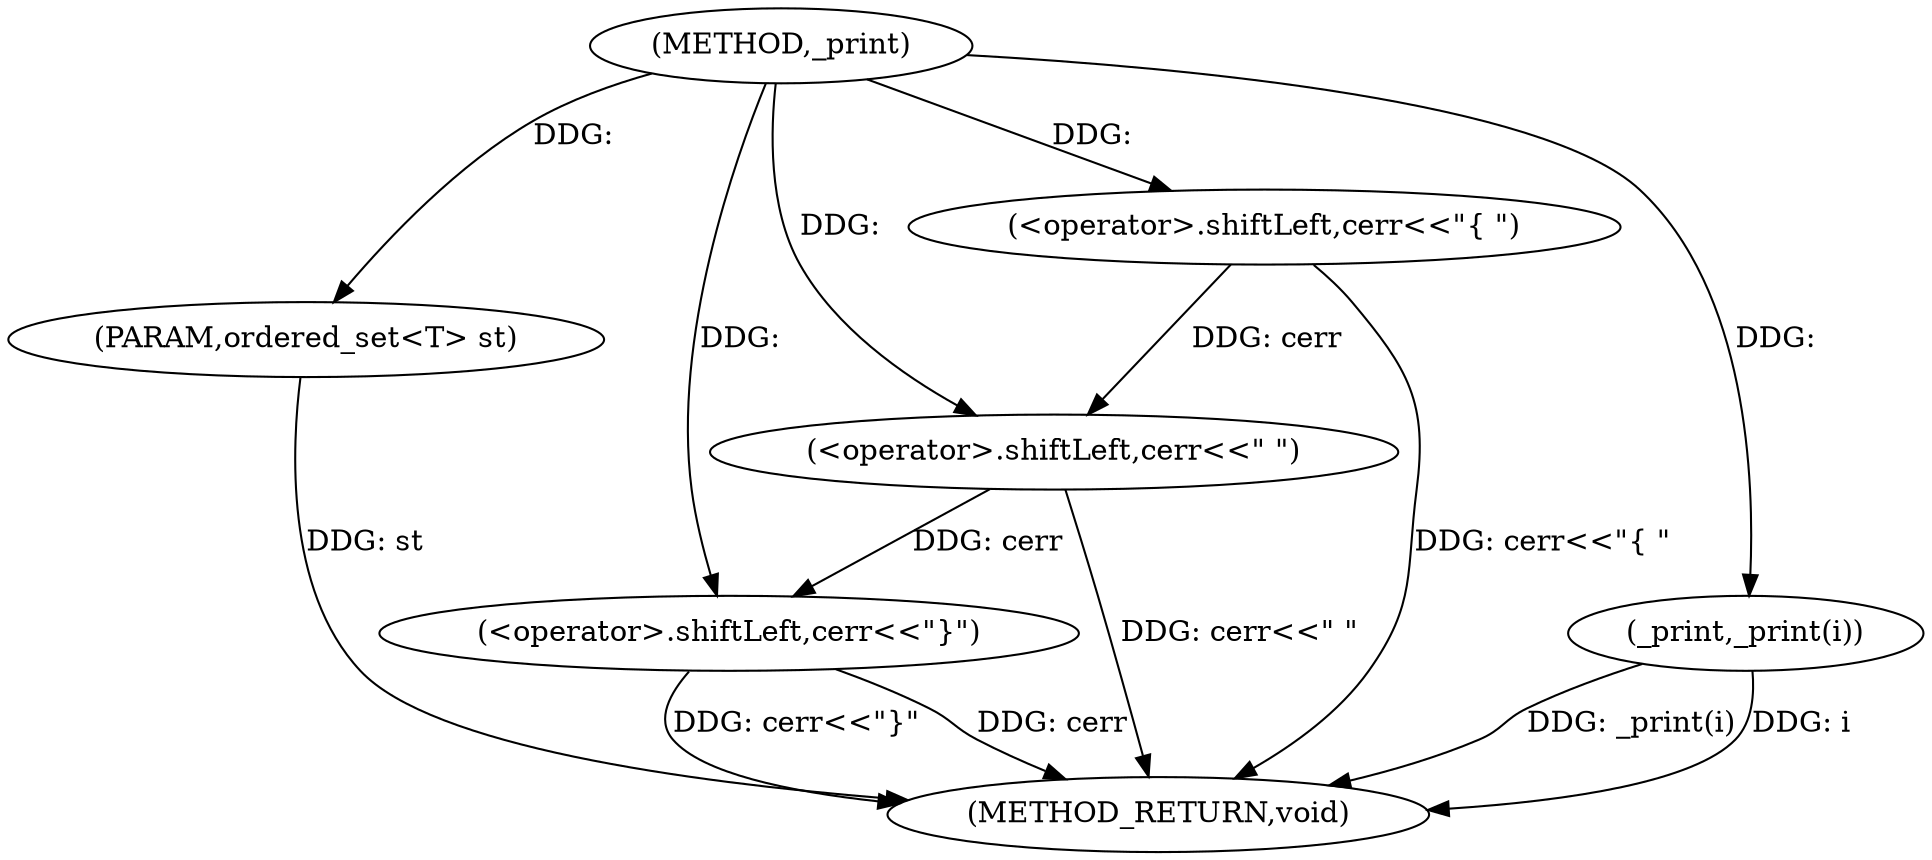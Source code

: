 digraph "_print" {  
"1000218" [label = "(METHOD,_print)" ]
"1000234" [label = "(METHOD_RETURN,void)" ]
"1000219" [label = "(PARAM,ordered_set<T> st)" ]
"1000221" [label = "(<operator>.shiftLeft,cerr<<\"{ \")" ]
"1000231" [label = "(<operator>.shiftLeft,cerr<<\"}\")" ]
"1000226" [label = "(_print,_print(i))" ]
"1000228" [label = "(<operator>.shiftLeft,cerr<<\" \")" ]
  "1000219" -> "1000234"  [ label = "DDG: st"] 
  "1000221" -> "1000234"  [ label = "DDG: cerr<<\"{ \""] 
  "1000226" -> "1000234"  [ label = "DDG: _print(i)"] 
  "1000228" -> "1000234"  [ label = "DDG: cerr<<\" \""] 
  "1000231" -> "1000234"  [ label = "DDG: cerr"] 
  "1000231" -> "1000234"  [ label = "DDG: cerr<<\"}\""] 
  "1000226" -> "1000234"  [ label = "DDG: i"] 
  "1000218" -> "1000219"  [ label = "DDG: "] 
  "1000218" -> "1000221"  [ label = "DDG: "] 
  "1000228" -> "1000231"  [ label = "DDG: cerr"] 
  "1000218" -> "1000231"  [ label = "DDG: "] 
  "1000218" -> "1000226"  [ label = "DDG: "] 
  "1000221" -> "1000228"  [ label = "DDG: cerr"] 
  "1000218" -> "1000228"  [ label = "DDG: "] 
}

